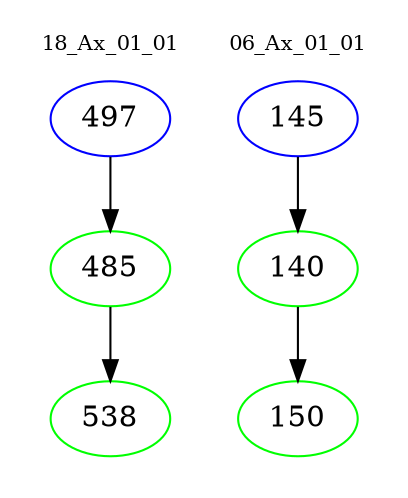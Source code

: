 digraph{
subgraph cluster_0 {
color = white
label = "18_Ax_01_01";
fontsize=10;
T0_497 [label="497", color="blue"]
T0_497 -> T0_485 [color="black"]
T0_485 [label="485", color="green"]
T0_485 -> T0_538 [color="black"]
T0_538 [label="538", color="green"]
}
subgraph cluster_1 {
color = white
label = "06_Ax_01_01";
fontsize=10;
T1_145 [label="145", color="blue"]
T1_145 -> T1_140 [color="black"]
T1_140 [label="140", color="green"]
T1_140 -> T1_150 [color="black"]
T1_150 [label="150", color="green"]
}
}
